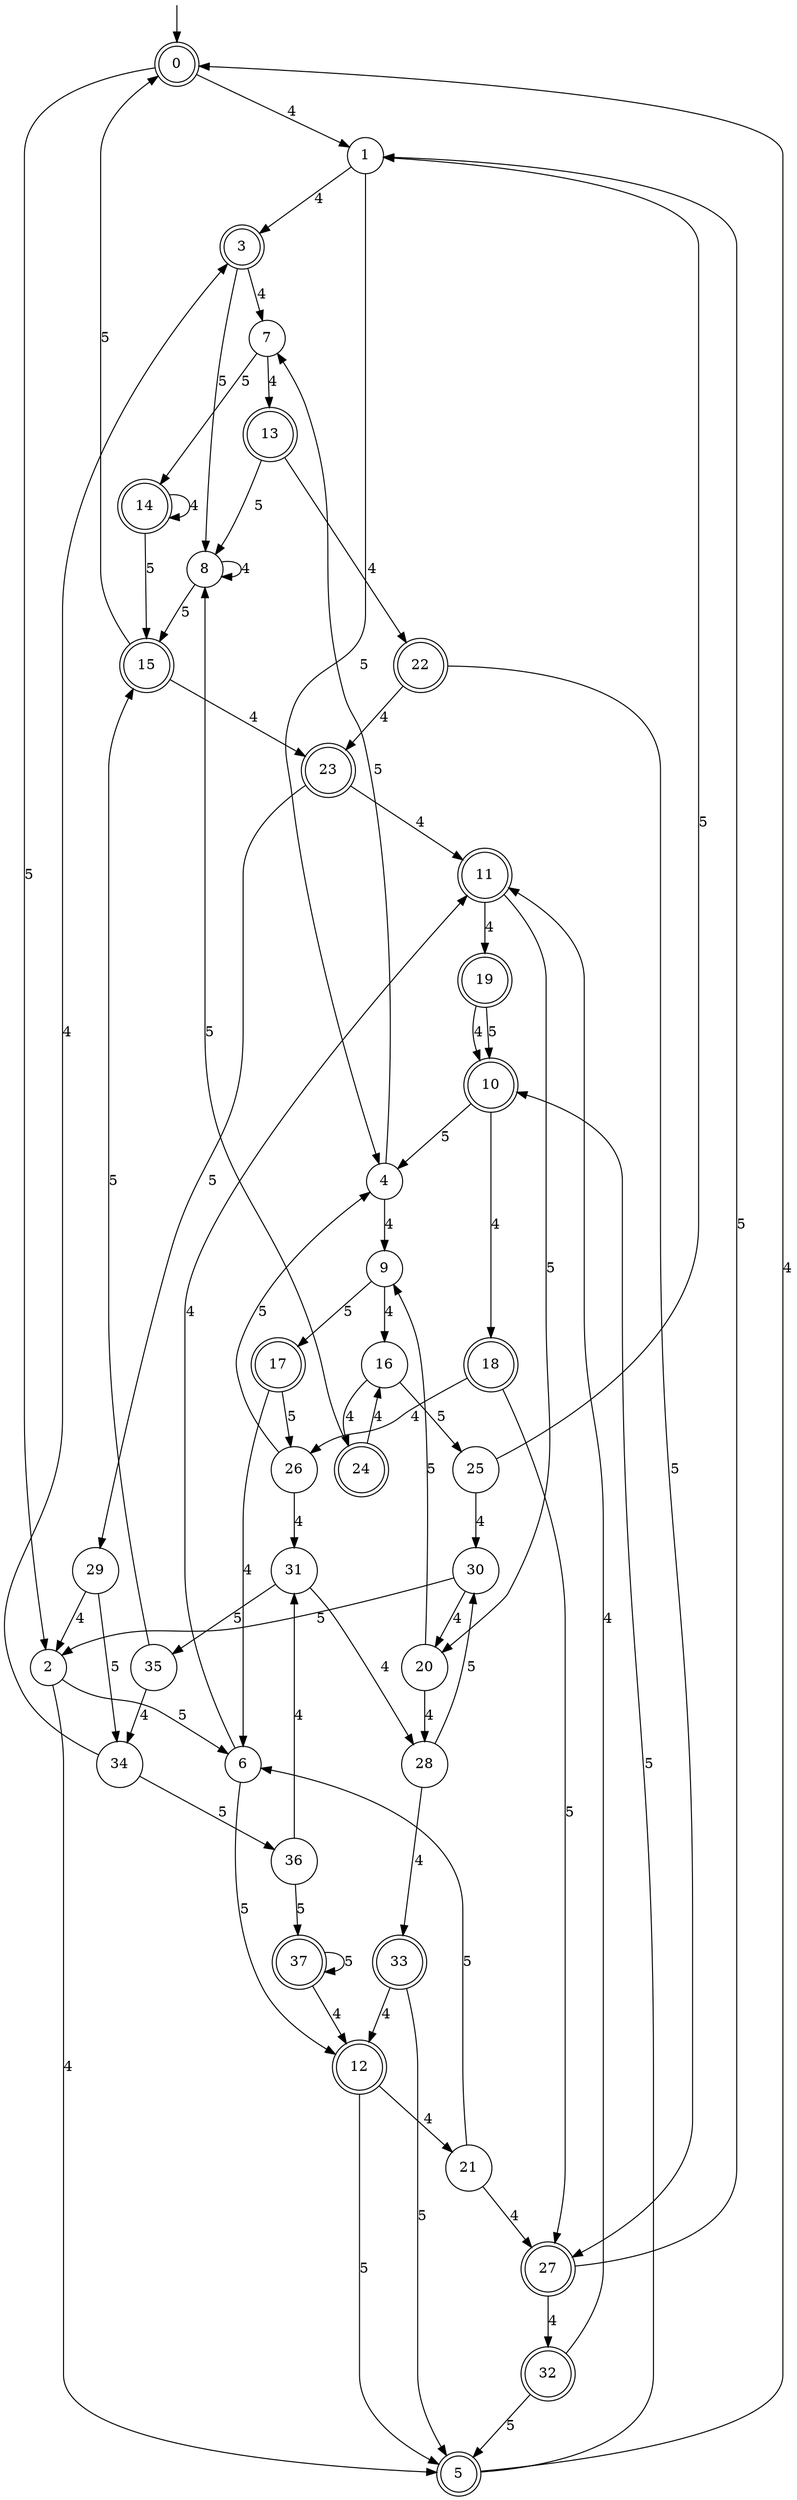digraph g {

	s0 [shape="doublecircle" label="0"];
	s1 [shape="circle" label="1"];
	s2 [shape="circle" label="2"];
	s3 [shape="doublecircle" label="3"];
	s4 [shape="circle" label="4"];
	s5 [shape="doublecircle" label="5"];
	s6 [shape="circle" label="6"];
	s7 [shape="circle" label="7"];
	s8 [shape="circle" label="8"];
	s9 [shape="circle" label="9"];
	s10 [shape="doublecircle" label="10"];
	s11 [shape="doublecircle" label="11"];
	s12 [shape="doublecircle" label="12"];
	s13 [shape="doublecircle" label="13"];
	s14 [shape="doublecircle" label="14"];
	s15 [shape="doublecircle" label="15"];
	s16 [shape="circle" label="16"];
	s17 [shape="doublecircle" label="17"];
	s18 [shape="doublecircle" label="18"];
	s19 [shape="doublecircle" label="19"];
	s20 [shape="circle" label="20"];
	s21 [shape="circle" label="21"];
	s22 [shape="doublecircle" label="22"];
	s23 [shape="doublecircle" label="23"];
	s24 [shape="doublecircle" label="24"];
	s25 [shape="circle" label="25"];
	s26 [shape="circle" label="26"];
	s27 [shape="doublecircle" label="27"];
	s28 [shape="circle" label="28"];
	s29 [shape="circle" label="29"];
	s30 [shape="circle" label="30"];
	s31 [shape="circle" label="31"];
	s32 [shape="doublecircle" label="32"];
	s33 [shape="doublecircle" label="33"];
	s34 [shape="circle" label="34"];
	s35 [shape="circle" label="35"];
	s36 [shape="circle" label="36"];
	s37 [shape="doublecircle" label="37"];
	s0 -> s1 [label="4"];
	s0 -> s2 [label="5"];
	s1 -> s3 [label="4"];
	s1 -> s4 [label="5"];
	s2 -> s5 [label="4"];
	s2 -> s6 [label="5"];
	s3 -> s7 [label="4"];
	s3 -> s8 [label="5"];
	s4 -> s9 [label="4"];
	s4 -> s7 [label="5"];
	s5 -> s0 [label="4"];
	s5 -> s10 [label="5"];
	s6 -> s11 [label="4"];
	s6 -> s12 [label="5"];
	s7 -> s13 [label="4"];
	s7 -> s14 [label="5"];
	s8 -> s8 [label="4"];
	s8 -> s15 [label="5"];
	s9 -> s16 [label="4"];
	s9 -> s17 [label="5"];
	s10 -> s18 [label="4"];
	s10 -> s4 [label="5"];
	s11 -> s19 [label="4"];
	s11 -> s20 [label="5"];
	s12 -> s21 [label="4"];
	s12 -> s5 [label="5"];
	s13 -> s22 [label="4"];
	s13 -> s8 [label="5"];
	s14 -> s14 [label="4"];
	s14 -> s15 [label="5"];
	s15 -> s23 [label="4"];
	s15 -> s0 [label="5"];
	s16 -> s24 [label="4"];
	s16 -> s25 [label="5"];
	s17 -> s6 [label="4"];
	s17 -> s26 [label="5"];
	s18 -> s26 [label="4"];
	s18 -> s27 [label="5"];
	s19 -> s10 [label="4"];
	s19 -> s10 [label="5"];
	s20 -> s28 [label="4"];
	s20 -> s9 [label="5"];
	s21 -> s27 [label="4"];
	s21 -> s6 [label="5"];
	s22 -> s23 [label="4"];
	s22 -> s27 [label="5"];
	s23 -> s11 [label="4"];
	s23 -> s29 [label="5"];
	s24 -> s16 [label="4"];
	s24 -> s8 [label="5"];
	s25 -> s30 [label="4"];
	s25 -> s1 [label="5"];
	s26 -> s31 [label="4"];
	s26 -> s4 [label="5"];
	s27 -> s32 [label="4"];
	s27 -> s1 [label="5"];
	s28 -> s33 [label="4"];
	s28 -> s30 [label="5"];
	s29 -> s2 [label="4"];
	s29 -> s34 [label="5"];
	s30 -> s20 [label="4"];
	s30 -> s2 [label="5"];
	s31 -> s28 [label="4"];
	s31 -> s35 [label="5"];
	s32 -> s11 [label="4"];
	s32 -> s5 [label="5"];
	s33 -> s12 [label="4"];
	s33 -> s5 [label="5"];
	s34 -> s3 [label="4"];
	s34 -> s36 [label="5"];
	s35 -> s34 [label="4"];
	s35 -> s15 [label="5"];
	s36 -> s31 [label="4"];
	s36 -> s37 [label="5"];
	s37 -> s12 [label="4"];
	s37 -> s37 [label="5"];

__start0 [label="" shape="none" width="0" height="0"];
__start0 -> s0;

}
